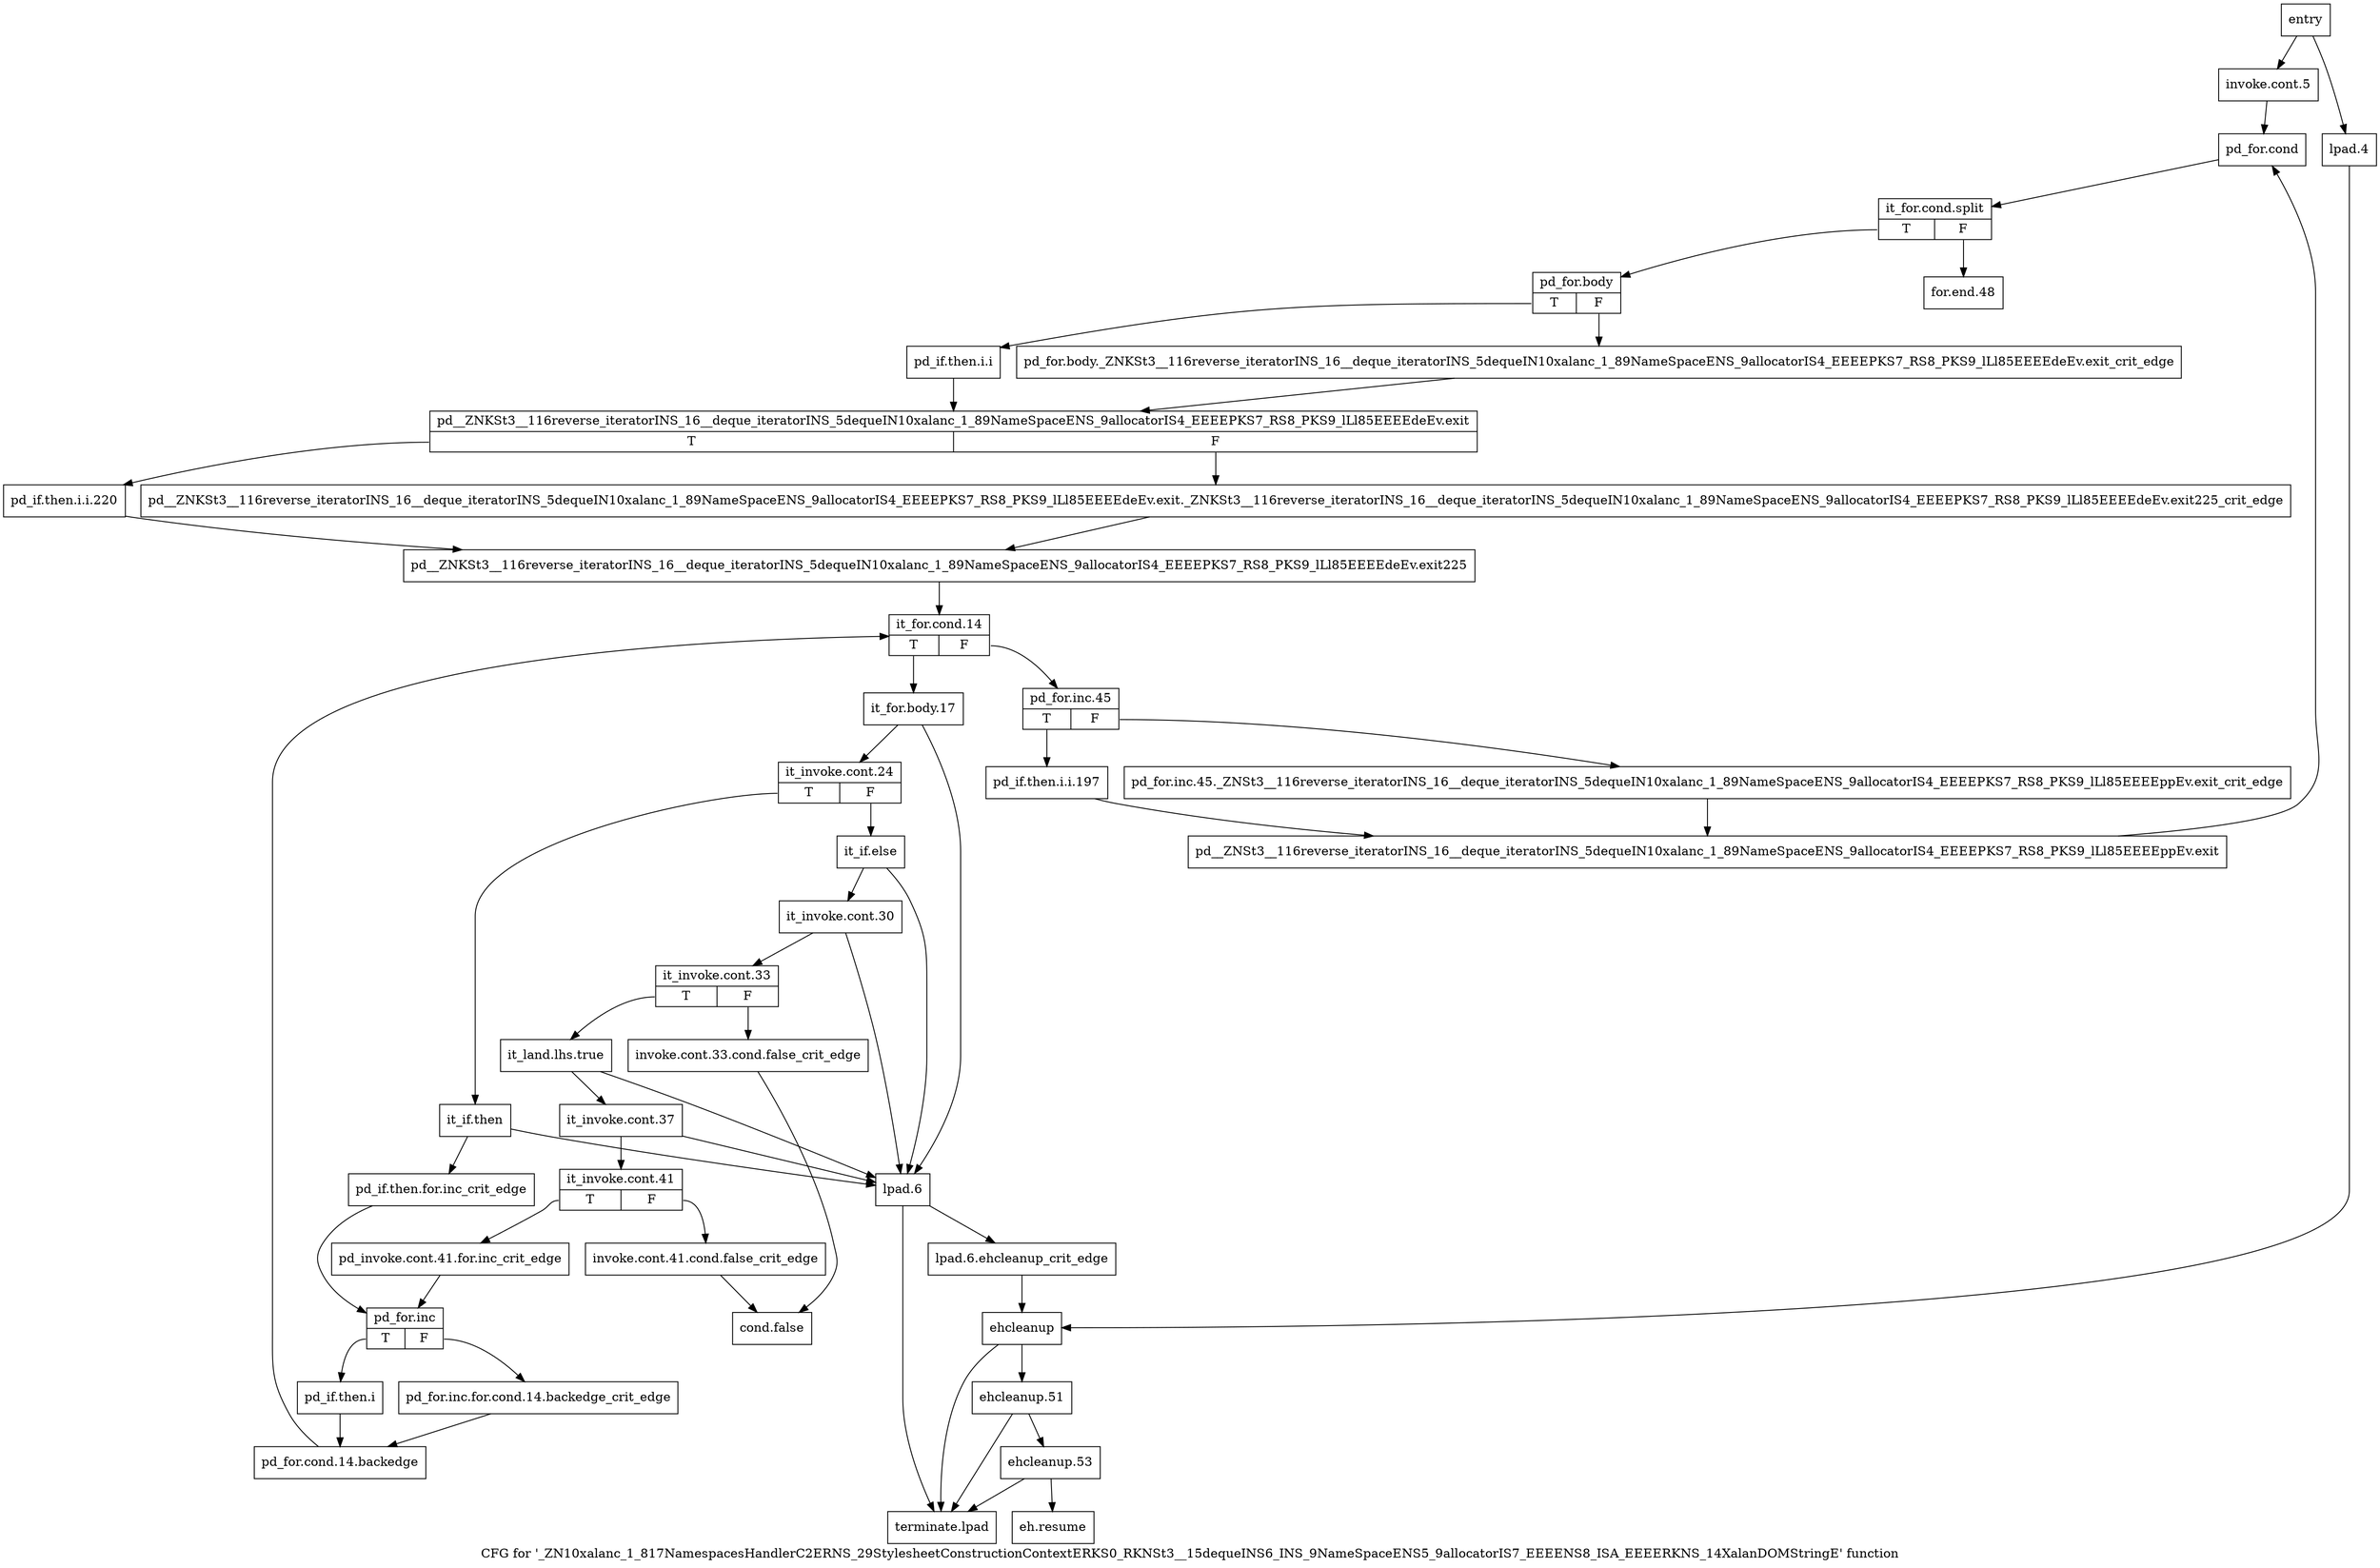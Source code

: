 digraph "CFG for '_ZN10xalanc_1_817NamespacesHandlerC2ERNS_29StylesheetConstructionContextERKS0_RKNSt3__15dequeINS6_INS_9NameSpaceENS5_9allocatorIS7_EEEENS8_ISA_EEEERKNS_14XalanDOMStringE' function" {
	label="CFG for '_ZN10xalanc_1_817NamespacesHandlerC2ERNS_29StylesheetConstructionContextERKS0_RKNSt3__15dequeINS6_INS_9NameSpaceENS5_9allocatorIS7_EEEENS8_ISA_EEEERKNS_14XalanDOMStringE' function";

	Node0x75169f0 [shape=record,label="{entry}"];
	Node0x75169f0 -> Node0x7516a40;
	Node0x75169f0 -> Node0x7516ea0;
	Node0x7516a40 [shape=record,label="{invoke.cont.5}"];
	Node0x7516a40 -> Node0x7516a90;
	Node0x7516a90 [shape=record,label="{pd_for.cond}"];
	Node0x7516a90 -> Node0xc107ef0;
	Node0xc107ef0 [shape=record,label="{it_for.cond.split|{<s0>T|<s1>F}}"];
	Node0xc107ef0:s0 -> Node0x7516ae0;
	Node0xc107ef0:s1 -> Node0x7517530;
	Node0x7516ae0 [shape=record,label="{pd_for.body|{<s0>T|<s1>F}}"];
	Node0x7516ae0:s0 -> Node0x7516b80;
	Node0x7516ae0:s1 -> Node0x7516b30;
	Node0x7516b30 [shape=record,label="{pd_for.body._ZNKSt3__116reverse_iteratorINS_16__deque_iteratorINS_5dequeIN10xalanc_1_89NameSpaceENS_9allocatorIS4_EEEEPKS7_RS8_PKS9_lLl85EEEEdeEv.exit_crit_edge}"];
	Node0x7516b30 -> Node0x7516bd0;
	Node0x7516b80 [shape=record,label="{pd_if.then.i.i}"];
	Node0x7516b80 -> Node0x7516bd0;
	Node0x7516bd0 [shape=record,label="{pd__ZNKSt3__116reverse_iteratorINS_16__deque_iteratorINS_5dequeIN10xalanc_1_89NameSpaceENS_9allocatorIS4_EEEEPKS7_RS8_PKS9_lLl85EEEEdeEv.exit|{<s0>T|<s1>F}}"];
	Node0x7516bd0:s0 -> Node0x7516c70;
	Node0x7516bd0:s1 -> Node0x7516c20;
	Node0x7516c20 [shape=record,label="{pd__ZNKSt3__116reverse_iteratorINS_16__deque_iteratorINS_5dequeIN10xalanc_1_89NameSpaceENS_9allocatorIS4_EEEEPKS7_RS8_PKS9_lLl85EEEEdeEv.exit._ZNKSt3__116reverse_iteratorINS_16__deque_iteratorINS_5dequeIN10xalanc_1_89NameSpaceENS_9allocatorIS4_EEEEPKS7_RS8_PKS9_lLl85EEEEdeEv.exit225_crit_edge}"];
	Node0x7516c20 -> Node0x7516cc0;
	Node0x7516c70 [shape=record,label="{pd_if.then.i.i.220}"];
	Node0x7516c70 -> Node0x7516cc0;
	Node0x7516cc0 [shape=record,label="{pd__ZNKSt3__116reverse_iteratorINS_16__deque_iteratorINS_5dequeIN10xalanc_1_89NameSpaceENS_9allocatorIS4_EEEEPKS7_RS8_PKS9_lLl85EEEEdeEv.exit225}"];
	Node0x7516cc0 -> Node0x7516d10;
	Node0x7516d10 [shape=record,label="{it_for.cond.14|{<s0>T|<s1>F}}"];
	Node0x7516d10:s0 -> Node0x7516d60;
	Node0x7516d10:s1 -> Node0x75173f0;
	Node0x7516d60 [shape=record,label="{it_for.body.17}"];
	Node0x7516d60 -> Node0x7516db0;
	Node0x7516d60 -> Node0x7516ef0;
	Node0x7516db0 [shape=record,label="{it_invoke.cont.24|{<s0>T|<s1>F}}"];
	Node0x7516db0:s0 -> Node0x7516e00;
	Node0x7516db0:s1 -> Node0x7516f90;
	Node0x7516e00 [shape=record,label="{it_if.then}"];
	Node0x7516e00 -> Node0x7516e50;
	Node0x7516e00 -> Node0x7516ef0;
	Node0x7516e50 [shape=record,label="{pd_if.then.for.inc_crit_edge}"];
	Node0x7516e50 -> Node0x75172b0;
	Node0x7516ea0 [shape=record,label="{lpad.4}"];
	Node0x7516ea0 -> Node0x7517580;
	Node0x7516ef0 [shape=record,label="{lpad.6}"];
	Node0x7516ef0 -> Node0x7516f40;
	Node0x7516ef0 -> Node0x75176c0;
	Node0x7516f40 [shape=record,label="{lpad.6.ehcleanup_crit_edge}"];
	Node0x7516f40 -> Node0x7517580;
	Node0x7516f90 [shape=record,label="{it_if.else}"];
	Node0x7516f90 -> Node0x7516fe0;
	Node0x7516f90 -> Node0x7516ef0;
	Node0x7516fe0 [shape=record,label="{it_invoke.cont.30}"];
	Node0x7516fe0 -> Node0x7517030;
	Node0x7516fe0 -> Node0x7516ef0;
	Node0x7517030 [shape=record,label="{it_invoke.cont.33|{<s0>T|<s1>F}}"];
	Node0x7517030:s0 -> Node0x75170d0;
	Node0x7517030:s1 -> Node0x7517080;
	Node0x7517080 [shape=record,label="{invoke.cont.33.cond.false_crit_edge}"];
	Node0x7517080 -> Node0x7517260;
	Node0x75170d0 [shape=record,label="{it_land.lhs.true}"];
	Node0x75170d0 -> Node0x7517120;
	Node0x75170d0 -> Node0x7516ef0;
	Node0x7517120 [shape=record,label="{it_invoke.cont.37}"];
	Node0x7517120 -> Node0x7517170;
	Node0x7517120 -> Node0x7516ef0;
	Node0x7517170 [shape=record,label="{it_invoke.cont.41|{<s0>T|<s1>F}}"];
	Node0x7517170:s0 -> Node0x7517210;
	Node0x7517170:s1 -> Node0x75171c0;
	Node0x75171c0 [shape=record,label="{invoke.cont.41.cond.false_crit_edge}"];
	Node0x75171c0 -> Node0x7517260;
	Node0x7517210 [shape=record,label="{pd_invoke.cont.41.for.inc_crit_edge}"];
	Node0x7517210 -> Node0x75172b0;
	Node0x7517260 [shape=record,label="{cond.false}"];
	Node0x75172b0 [shape=record,label="{pd_for.inc|{<s0>T|<s1>F}}"];
	Node0x75172b0:s0 -> Node0x7517350;
	Node0x75172b0:s1 -> Node0x7517300;
	Node0x7517300 [shape=record,label="{pd_for.inc.for.cond.14.backedge_crit_edge}"];
	Node0x7517300 -> Node0x75173a0;
	Node0x7517350 [shape=record,label="{pd_if.then.i}"];
	Node0x7517350 -> Node0x75173a0;
	Node0x75173a0 [shape=record,label="{pd_for.cond.14.backedge}"];
	Node0x75173a0 -> Node0x7516d10;
	Node0x75173f0 [shape=record,label="{pd_for.inc.45|{<s0>T|<s1>F}}"];
	Node0x75173f0:s0 -> Node0x7517490;
	Node0x75173f0:s1 -> Node0x7517440;
	Node0x7517440 [shape=record,label="{pd_for.inc.45._ZNSt3__116reverse_iteratorINS_16__deque_iteratorINS_5dequeIN10xalanc_1_89NameSpaceENS_9allocatorIS4_EEEEPKS7_RS8_PKS9_lLl85EEEEppEv.exit_crit_edge}"];
	Node0x7517440 -> Node0x75174e0;
	Node0x7517490 [shape=record,label="{pd_if.then.i.i.197}"];
	Node0x7517490 -> Node0x75174e0;
	Node0x75174e0 [shape=record,label="{pd__ZNSt3__116reverse_iteratorINS_16__deque_iteratorINS_5dequeIN10xalanc_1_89NameSpaceENS_9allocatorIS4_EEEEPKS7_RS8_PKS9_lLl85EEEEppEv.exit}"];
	Node0x75174e0 -> Node0x7516a90;
	Node0x7517530 [shape=record,label="{for.end.48}"];
	Node0x7517580 [shape=record,label="{ehcleanup}"];
	Node0x7517580 -> Node0x75175d0;
	Node0x7517580 -> Node0x75176c0;
	Node0x75175d0 [shape=record,label="{ehcleanup.51}"];
	Node0x75175d0 -> Node0x7517620;
	Node0x75175d0 -> Node0x75176c0;
	Node0x7517620 [shape=record,label="{ehcleanup.53}"];
	Node0x7517620 -> Node0x7517670;
	Node0x7517620 -> Node0x75176c0;
	Node0x7517670 [shape=record,label="{eh.resume}"];
	Node0x75176c0 [shape=record,label="{terminate.lpad}"];
}
